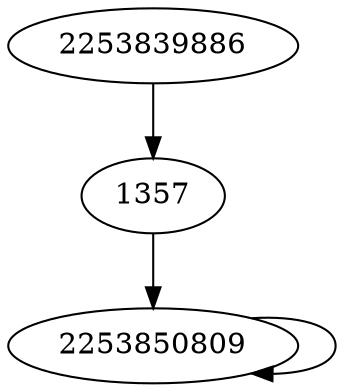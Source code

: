 digraph  {
2253850809;
1357;
2253839886;
2253850809 -> 2253850809;
1357 -> 2253850809;
2253839886 -> 1357;
}
